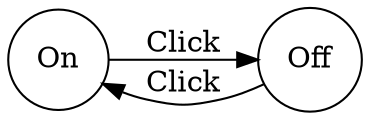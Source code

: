 digraph "01-simple-boolean" {
  rankdir = LR;
  node [
    shape = circle
  ];

  on [ label = "On" ];
  off [ label = "Off" ];

  on -> off [ label = "Click" ];
  off -> on [ label = "Click" ];
}

